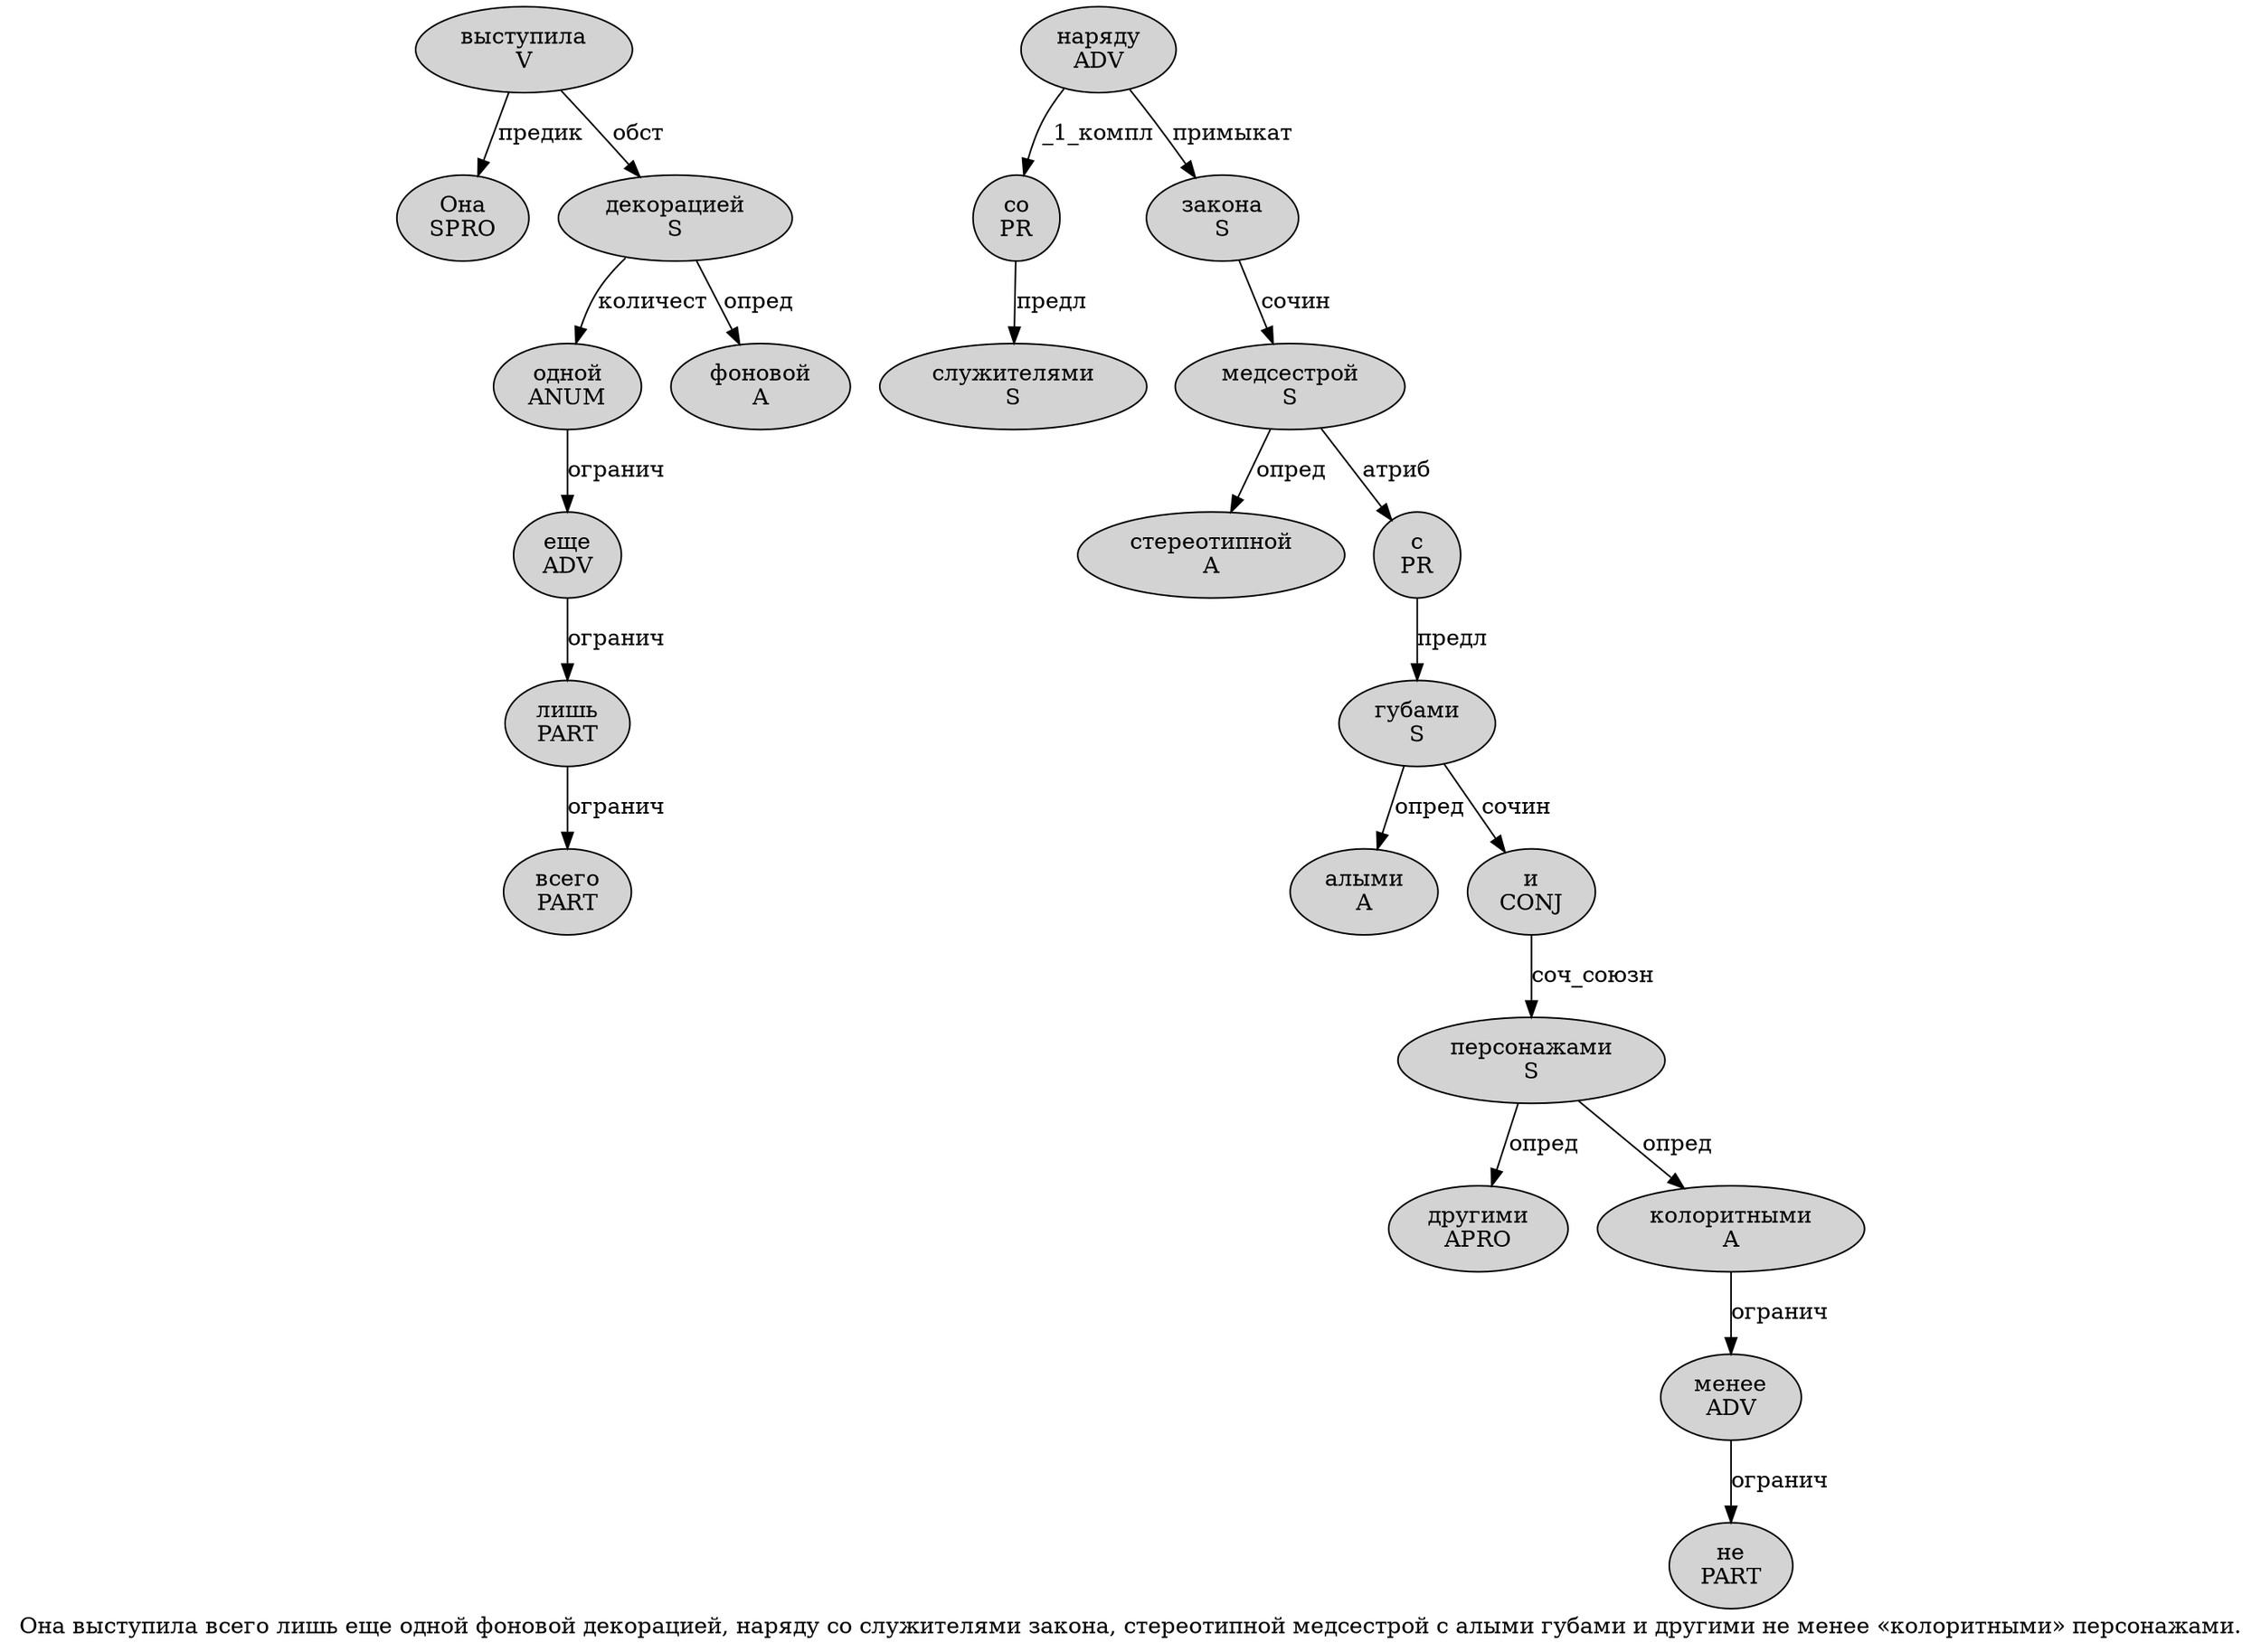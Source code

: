 digraph SENTENCE_3299 {
	graph [label="Она выступила всего лишь еще одной фоновой декорацией, наряду со служителями закона, стереотипной медсестрой с алыми губами и другими не менее «колоритными» персонажами."]
	node [style=filled]
		0 [label="Она
SPRO" color="" fillcolor=lightgray penwidth=1 shape=ellipse]
		1 [label="выступила
V" color="" fillcolor=lightgray penwidth=1 shape=ellipse]
		2 [label="всего
PART" color="" fillcolor=lightgray penwidth=1 shape=ellipse]
		3 [label="лишь
PART" color="" fillcolor=lightgray penwidth=1 shape=ellipse]
		4 [label="еще
ADV" color="" fillcolor=lightgray penwidth=1 shape=ellipse]
		5 [label="одной
ANUM" color="" fillcolor=lightgray penwidth=1 shape=ellipse]
		6 [label="фоновой
A" color="" fillcolor=lightgray penwidth=1 shape=ellipse]
		7 [label="декорацией
S" color="" fillcolor=lightgray penwidth=1 shape=ellipse]
		9 [label="наряду
ADV" color="" fillcolor=lightgray penwidth=1 shape=ellipse]
		10 [label="со
PR" color="" fillcolor=lightgray penwidth=1 shape=ellipse]
		11 [label="служителями
S" color="" fillcolor=lightgray penwidth=1 shape=ellipse]
		12 [label="закона
S" color="" fillcolor=lightgray penwidth=1 shape=ellipse]
		14 [label="стереотипной
A" color="" fillcolor=lightgray penwidth=1 shape=ellipse]
		15 [label="медсестрой
S" color="" fillcolor=lightgray penwidth=1 shape=ellipse]
		16 [label="с
PR" color="" fillcolor=lightgray penwidth=1 shape=ellipse]
		17 [label="алыми
A" color="" fillcolor=lightgray penwidth=1 shape=ellipse]
		18 [label="губами
S" color="" fillcolor=lightgray penwidth=1 shape=ellipse]
		19 [label="и
CONJ" color="" fillcolor=lightgray penwidth=1 shape=ellipse]
		20 [label="другими
APRO" color="" fillcolor=lightgray penwidth=1 shape=ellipse]
		21 [label="не
PART" color="" fillcolor=lightgray penwidth=1 shape=ellipse]
		22 [label="менее
ADV" color="" fillcolor=lightgray penwidth=1 shape=ellipse]
		24 [label="колоритными
A" color="" fillcolor=lightgray penwidth=1 shape=ellipse]
		26 [label="персонажами
S" color="" fillcolor=lightgray penwidth=1 shape=ellipse]
			22 -> 21 [label="огранич"]
			10 -> 11 [label="предл"]
			24 -> 22 [label="огранич"]
			26 -> 20 [label="опред"]
			26 -> 24 [label="опред"]
			3 -> 2 [label="огранич"]
			7 -> 5 [label="количест"]
			7 -> 6 [label="опред"]
			5 -> 4 [label="огранич"]
			15 -> 14 [label="опред"]
			15 -> 16 [label="атриб"]
			19 -> 26 [label="соч_союзн"]
			9 -> 10 [label="_1_компл"]
			9 -> 12 [label="примыкат"]
			12 -> 15 [label="сочин"]
			4 -> 3 [label="огранич"]
			18 -> 17 [label="опред"]
			18 -> 19 [label="сочин"]
			16 -> 18 [label="предл"]
			1 -> 0 [label="предик"]
			1 -> 7 [label="обст"]
}